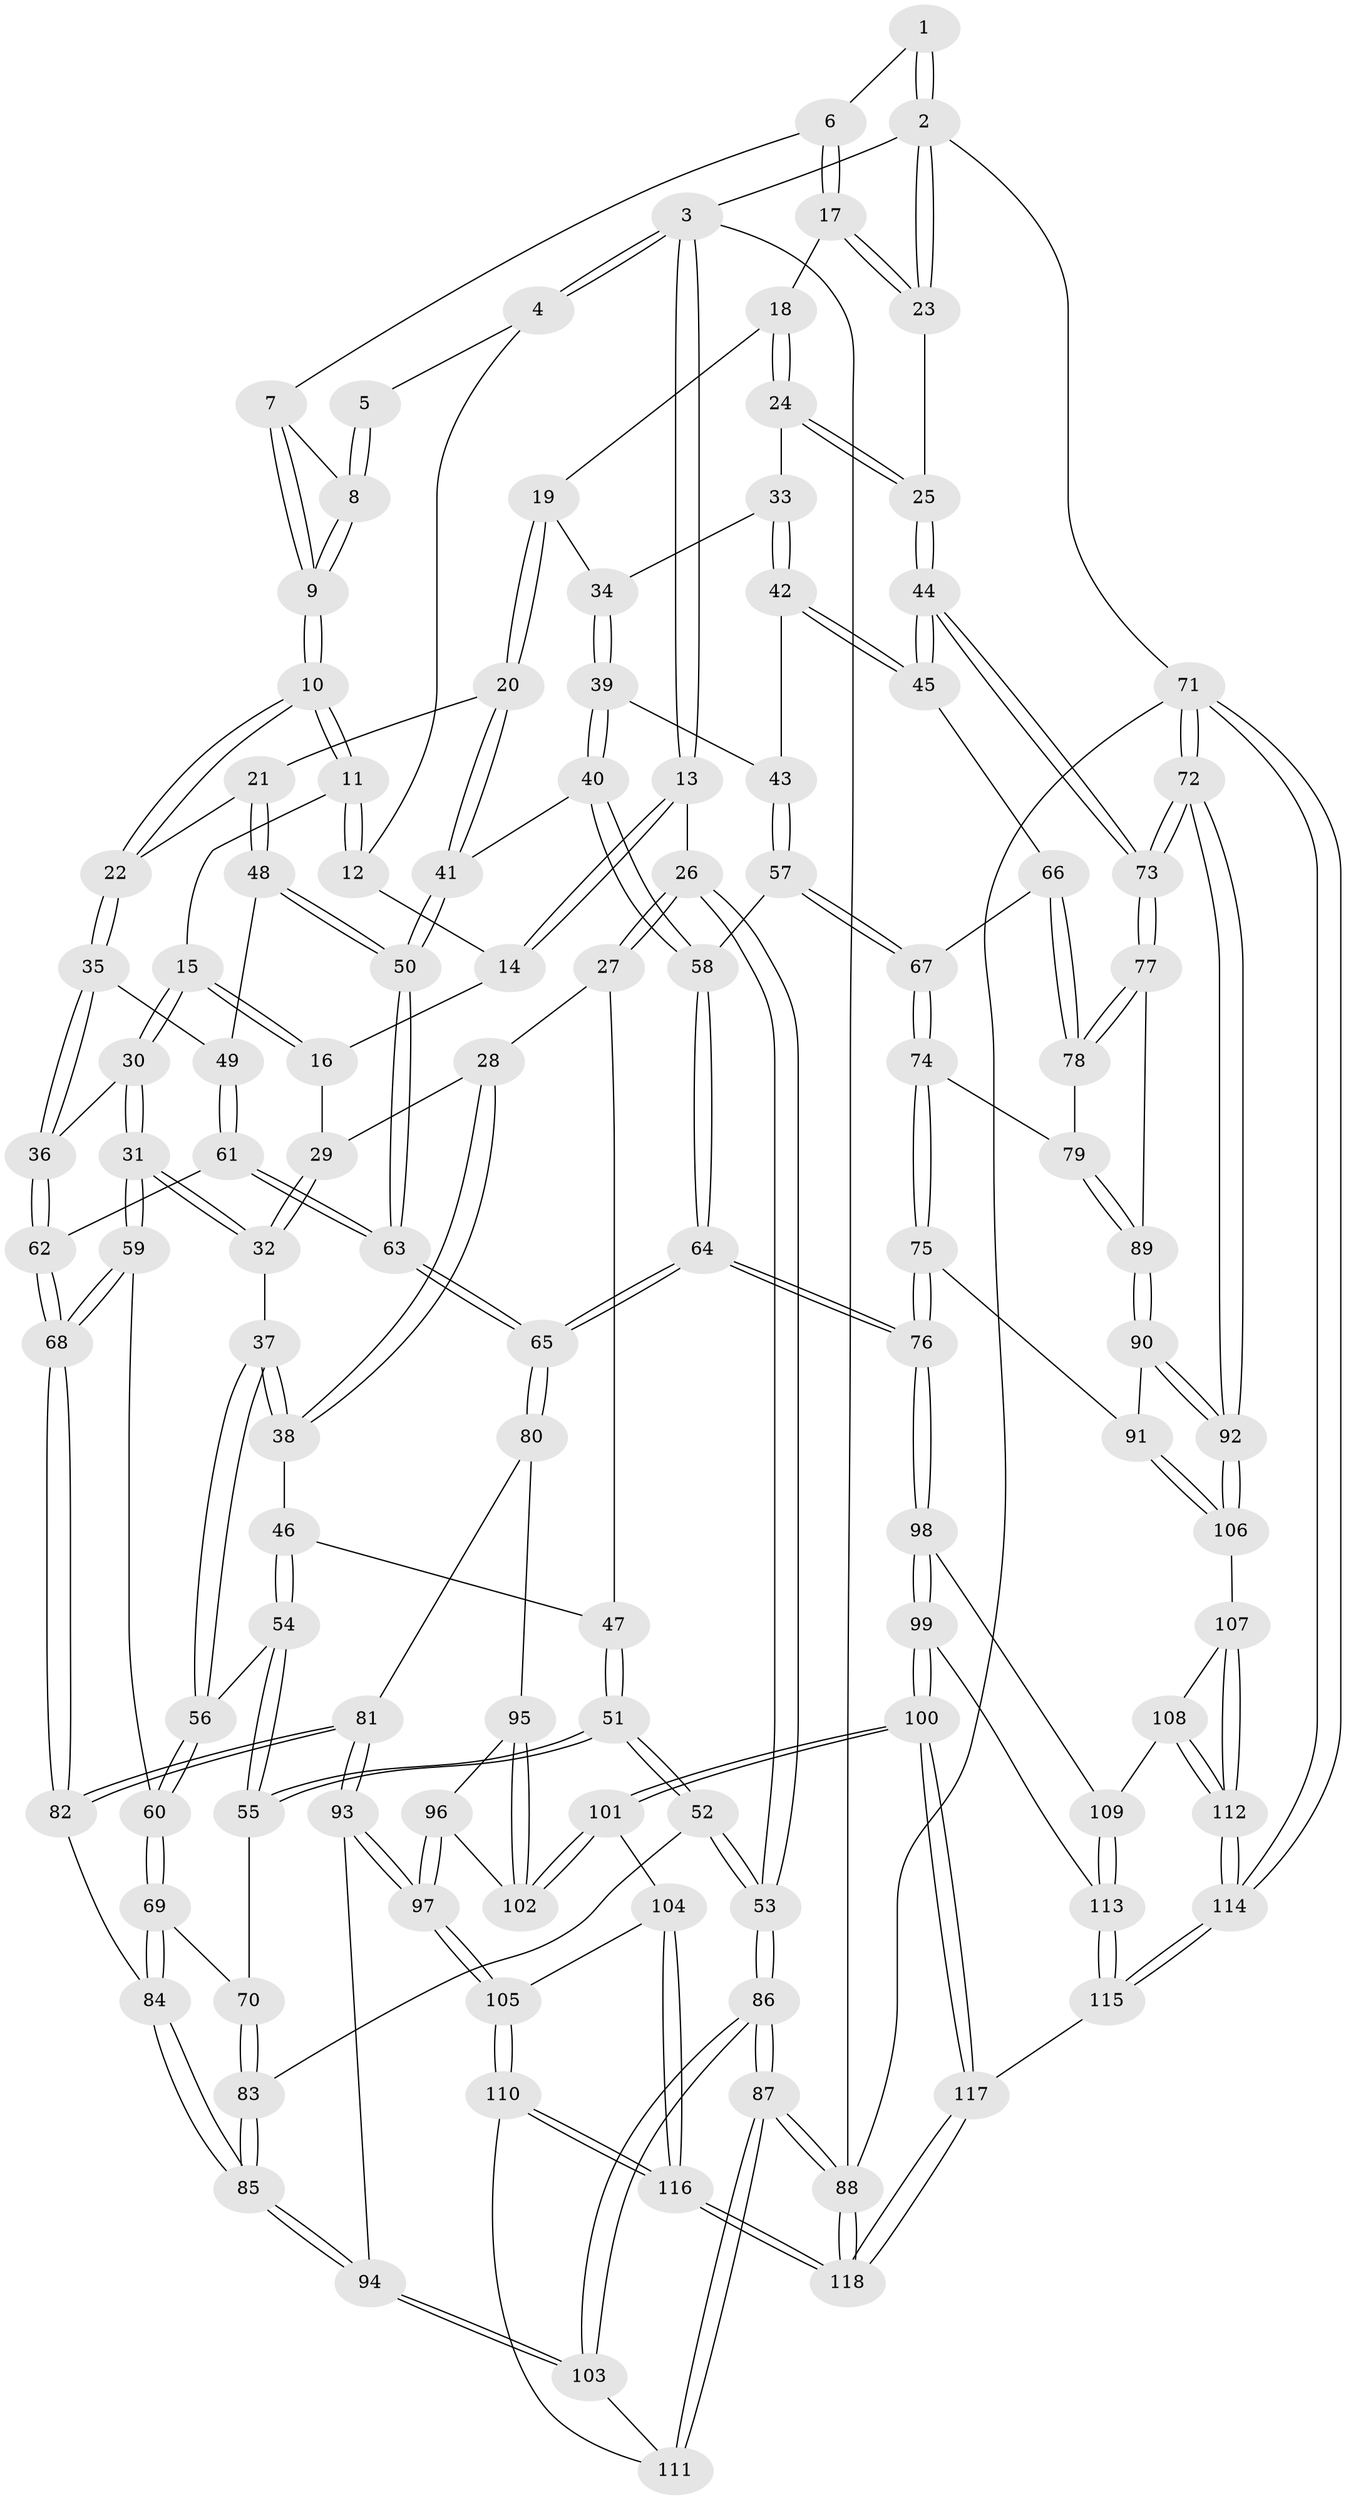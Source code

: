 // Generated by graph-tools (version 1.1) at 2025/16/03/09/25 04:16:52]
// undirected, 118 vertices, 292 edges
graph export_dot {
graph [start="1"]
  node [color=gray90,style=filled];
  1 [pos="+0.8904371569472141+0"];
  2 [pos="+1+0"];
  3 [pos="+0+0"];
  4 [pos="+0.3604702067778745+0"];
  5 [pos="+0.6048335984217761+0"];
  6 [pos="+0.7774696842712945+0.1003773366926548"];
  7 [pos="+0.7583519146088276+0.0987439816814073"];
  8 [pos="+0.6135669756858182+0"];
  9 [pos="+0.551670651670374+0.16035958351739446"];
  10 [pos="+0.5424874544173661+0.1705329848808788"];
  11 [pos="+0.4458434534030433+0.13593863292185537"];
  12 [pos="+0.35347931973713265+0"];
  13 [pos="+0+0"];
  14 [pos="+0.22442413548556467+0.07907270950971569"];
  15 [pos="+0.3469444682627458+0.20442704064408085"];
  16 [pos="+0.20566595374193783+0.13268198327926095"];
  17 [pos="+0.7950676564414283+0.12528693776117167"];
  18 [pos="+0.795258228988826+0.12673702352046007"];
  19 [pos="+0.7836515011573361+0.21196112227713437"];
  20 [pos="+0.7063175795305634+0.2668243979682623"];
  21 [pos="+0.5708532054330165+0.21427447894274765"];
  22 [pos="+0.5472399976614924+0.18397854334793315"];
  23 [pos="+1+0"];
  24 [pos="+0.974271679674282+0.22191969756424118"];
  25 [pos="+1+0.07128740271374286"];
  26 [pos="+0+0"];
  27 [pos="+0+0.14826643205085152"];
  28 [pos="+0.0624034411323947+0.17013919587656975"];
  29 [pos="+0.13225376810073963+0.17323910951490973"];
  30 [pos="+0.31709514137245437+0.3397806732281187"];
  31 [pos="+0.3062095054852695+0.3443456974832251"];
  32 [pos="+0.21780287118664882+0.3191339173694173"];
  33 [pos="+0.9390732701987335+0.2504298784839881"];
  34 [pos="+0.8386692998866825+0.26016002631111146"];
  35 [pos="+0.45289145577344053+0.3200427688033676"];
  36 [pos="+0.3599154612465522+0.3587250044970763"];
  37 [pos="+0.1880082805028077+0.33780393294938477"];
  38 [pos="+0.09651245857200107+0.32208149325916297"];
  39 [pos="+0.835740398240083+0.3257391013741755"];
  40 [pos="+0.7284635104769986+0.3686520883508798"];
  41 [pos="+0.7199256561077397+0.36192450123373626"];
  42 [pos="+0.9202543073129974+0.3788477843827417"];
  43 [pos="+0.8477106785184497+0.3388742717729061"];
  44 [pos="+1+0.4216379433274926"];
  45 [pos="+0.9370129010947825+0.411907961169743"];
  46 [pos="+0.08577190016985071+0.3411844991123084"];
  47 [pos="+0.04313897276462966+0.33435119970221383"];
  48 [pos="+0.5731424371004576+0.368258233859623"];
  49 [pos="+0.5227640265735091+0.3811141272406411"];
  50 [pos="+0.6074609398723604+0.40148477972676094"];
  51 [pos="+0+0.4804451161611899"];
  52 [pos="+0+0.5120284088117719"];
  53 [pos="+0+0.5110978703709476"];
  54 [pos="+0.08757771204175908+0.4060316499163021"];
  55 [pos="+0.058358927910053246+0.43273632572695864"];
  56 [pos="+0.14585543234665016+0.3971679324749588"];
  57 [pos="+0.7999066130261809+0.4467656312102071"];
  58 [pos="+0.7630666163549015+0.4397523395807351"];
  59 [pos="+0.24692158704687633+0.49033666921728347"];
  60 [pos="+0.21631269590079535+0.5024123815706614"];
  61 [pos="+0.4559047564768592+0.44787202390826547"];
  62 [pos="+0.42435829377867007+0.44391615915779353"];
  63 [pos="+0.6024709165154392+0.587091300692631"];
  64 [pos="+0.6260828326551615+0.6254733966137247"];
  65 [pos="+0.6138489295143483+0.6180575402747697"];
  66 [pos="+0.909165870207954+0.4412880446624612"];
  67 [pos="+0.8230822427415697+0.45665391914000014"];
  68 [pos="+0.3589598252640552+0.5600173913694341"];
  69 [pos="+0.2146898913833443+0.5039395133604327"];
  70 [pos="+0.14712593905188087+0.496340726018655"];
  71 [pos="+1+1"];
  72 [pos="+1+1"];
  73 [pos="+1+0.4924979800077241"];
  74 [pos="+0.8308227598258362+0.5886943648348363"];
  75 [pos="+0.6761048994896123+0.6694465314472118"];
  76 [pos="+0.6575224802477951+0.664854554800613"];
  77 [pos="+1+0.5198537687587463"];
  78 [pos="+0.919585445565562+0.5409547335452483"];
  79 [pos="+0.8952635781554157+0.5900874782490005"];
  80 [pos="+0.4386651105451088+0.6469485381288235"];
  81 [pos="+0.3872237767669145+0.6266462168004772"];
  82 [pos="+0.3677916978106063+0.5860861146708071"];
  83 [pos="+0.012614991249443668+0.5884925895090544"];
  84 [pos="+0.18145629513006248+0.6098954466214601"];
  85 [pos="+0.14772806578758593+0.6814068461222317"];
  86 [pos="+0+0.912954914841211"];
  87 [pos="+0+1"];
  88 [pos="+0+1"];
  89 [pos="+0.9225310271099767+0.621134289137993"];
  90 [pos="+0.9357361462863667+0.6553126158882513"];
  91 [pos="+0.7107052911341213+0.6983246047872174"];
  92 [pos="+1+0.9254071579268583"];
  93 [pos="+0.1969925722114203+0.7605384484956712"];
  94 [pos="+0.1751353111656082+0.753762993264934"];
  95 [pos="+0.43441001527874734+0.6785904913266546"];
  96 [pos="+0.34987780529092033+0.7741197640537943"];
  97 [pos="+0.24896570822102057+0.814512636131112"];
  98 [pos="+0.6492958727308858+0.683677452427822"];
  99 [pos="+0.5191844361002868+0.8793413553565491"];
  100 [pos="+0.47491791021073093+0.8938523757366463"];
  101 [pos="+0.4661145128048293+0.8896716907819366"];
  102 [pos="+0.43317665521028326+0.7709515068424612"];
  103 [pos="+0.1309318869219422+0.7871884641583966"];
  104 [pos="+0.4171733584487529+0.8888992684145277"];
  105 [pos="+0.29449753329140915+0.8837986379093679"];
  106 [pos="+0.8837346795263418+0.8522231773952835"];
  107 [pos="+0.7249496619448101+0.9095960317246428"];
  108 [pos="+0.685538219738+0.9138447018834771"];
  109 [pos="+0.6812127327894429+0.9136930909877292"];
  110 [pos="+0.25350870300101075+1"];
  111 [pos="+0.11440473180420291+0.9381525245351412"];
  112 [pos="+0.7387139896736318+1"];
  113 [pos="+0.6256803625049668+0.9421691228171528"];
  114 [pos="+0.7933719980722546+1"];
  115 [pos="+0.6745176681707749+1"];
  116 [pos="+0.26212978526462477+1"];
  117 [pos="+0.461692628805374+1"];
  118 [pos="+0.2629448792185518+1"];
  1 -- 2;
  1 -- 2;
  1 -- 6;
  2 -- 3;
  2 -- 23;
  2 -- 23;
  2 -- 71;
  3 -- 4;
  3 -- 4;
  3 -- 13;
  3 -- 13;
  3 -- 88;
  4 -- 5;
  4 -- 12;
  5 -- 8;
  5 -- 8;
  6 -- 7;
  6 -- 17;
  6 -- 17;
  7 -- 8;
  7 -- 9;
  7 -- 9;
  8 -- 9;
  8 -- 9;
  9 -- 10;
  9 -- 10;
  10 -- 11;
  10 -- 11;
  10 -- 22;
  10 -- 22;
  11 -- 12;
  11 -- 12;
  11 -- 15;
  12 -- 14;
  13 -- 14;
  13 -- 14;
  13 -- 26;
  14 -- 16;
  15 -- 16;
  15 -- 16;
  15 -- 30;
  15 -- 30;
  16 -- 29;
  17 -- 18;
  17 -- 23;
  17 -- 23;
  18 -- 19;
  18 -- 24;
  18 -- 24;
  19 -- 20;
  19 -- 20;
  19 -- 34;
  20 -- 21;
  20 -- 41;
  20 -- 41;
  21 -- 22;
  21 -- 48;
  21 -- 48;
  22 -- 35;
  22 -- 35;
  23 -- 25;
  24 -- 25;
  24 -- 25;
  24 -- 33;
  25 -- 44;
  25 -- 44;
  26 -- 27;
  26 -- 27;
  26 -- 53;
  26 -- 53;
  27 -- 28;
  27 -- 47;
  28 -- 29;
  28 -- 38;
  28 -- 38;
  29 -- 32;
  29 -- 32;
  30 -- 31;
  30 -- 31;
  30 -- 36;
  31 -- 32;
  31 -- 32;
  31 -- 59;
  31 -- 59;
  32 -- 37;
  33 -- 34;
  33 -- 42;
  33 -- 42;
  34 -- 39;
  34 -- 39;
  35 -- 36;
  35 -- 36;
  35 -- 49;
  36 -- 62;
  36 -- 62;
  37 -- 38;
  37 -- 38;
  37 -- 56;
  37 -- 56;
  38 -- 46;
  39 -- 40;
  39 -- 40;
  39 -- 43;
  40 -- 41;
  40 -- 58;
  40 -- 58;
  41 -- 50;
  41 -- 50;
  42 -- 43;
  42 -- 45;
  42 -- 45;
  43 -- 57;
  43 -- 57;
  44 -- 45;
  44 -- 45;
  44 -- 73;
  44 -- 73;
  45 -- 66;
  46 -- 47;
  46 -- 54;
  46 -- 54;
  47 -- 51;
  47 -- 51;
  48 -- 49;
  48 -- 50;
  48 -- 50;
  49 -- 61;
  49 -- 61;
  50 -- 63;
  50 -- 63;
  51 -- 52;
  51 -- 52;
  51 -- 55;
  51 -- 55;
  52 -- 53;
  52 -- 53;
  52 -- 83;
  53 -- 86;
  53 -- 86;
  54 -- 55;
  54 -- 55;
  54 -- 56;
  55 -- 70;
  56 -- 60;
  56 -- 60;
  57 -- 58;
  57 -- 67;
  57 -- 67;
  58 -- 64;
  58 -- 64;
  59 -- 60;
  59 -- 68;
  59 -- 68;
  60 -- 69;
  60 -- 69;
  61 -- 62;
  61 -- 63;
  61 -- 63;
  62 -- 68;
  62 -- 68;
  63 -- 65;
  63 -- 65;
  64 -- 65;
  64 -- 65;
  64 -- 76;
  64 -- 76;
  65 -- 80;
  65 -- 80;
  66 -- 67;
  66 -- 78;
  66 -- 78;
  67 -- 74;
  67 -- 74;
  68 -- 82;
  68 -- 82;
  69 -- 70;
  69 -- 84;
  69 -- 84;
  70 -- 83;
  70 -- 83;
  71 -- 72;
  71 -- 72;
  71 -- 114;
  71 -- 114;
  71 -- 88;
  72 -- 73;
  72 -- 73;
  72 -- 92;
  72 -- 92;
  73 -- 77;
  73 -- 77;
  74 -- 75;
  74 -- 75;
  74 -- 79;
  75 -- 76;
  75 -- 76;
  75 -- 91;
  76 -- 98;
  76 -- 98;
  77 -- 78;
  77 -- 78;
  77 -- 89;
  78 -- 79;
  79 -- 89;
  79 -- 89;
  80 -- 81;
  80 -- 95;
  81 -- 82;
  81 -- 82;
  81 -- 93;
  81 -- 93;
  82 -- 84;
  83 -- 85;
  83 -- 85;
  84 -- 85;
  84 -- 85;
  85 -- 94;
  85 -- 94;
  86 -- 87;
  86 -- 87;
  86 -- 103;
  86 -- 103;
  87 -- 88;
  87 -- 88;
  87 -- 111;
  87 -- 111;
  88 -- 118;
  88 -- 118;
  89 -- 90;
  89 -- 90;
  90 -- 91;
  90 -- 92;
  90 -- 92;
  91 -- 106;
  91 -- 106;
  92 -- 106;
  92 -- 106;
  93 -- 94;
  93 -- 97;
  93 -- 97;
  94 -- 103;
  94 -- 103;
  95 -- 96;
  95 -- 102;
  95 -- 102;
  96 -- 97;
  96 -- 97;
  96 -- 102;
  97 -- 105;
  97 -- 105;
  98 -- 99;
  98 -- 99;
  98 -- 109;
  99 -- 100;
  99 -- 100;
  99 -- 113;
  100 -- 101;
  100 -- 101;
  100 -- 117;
  100 -- 117;
  101 -- 102;
  101 -- 102;
  101 -- 104;
  103 -- 111;
  104 -- 105;
  104 -- 116;
  104 -- 116;
  105 -- 110;
  105 -- 110;
  106 -- 107;
  107 -- 108;
  107 -- 112;
  107 -- 112;
  108 -- 109;
  108 -- 112;
  108 -- 112;
  109 -- 113;
  109 -- 113;
  110 -- 111;
  110 -- 116;
  110 -- 116;
  112 -- 114;
  112 -- 114;
  113 -- 115;
  113 -- 115;
  114 -- 115;
  114 -- 115;
  115 -- 117;
  116 -- 118;
  116 -- 118;
  117 -- 118;
  117 -- 118;
}
